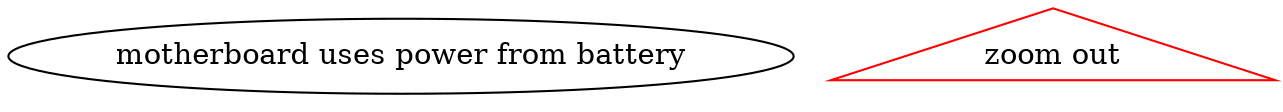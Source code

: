 strict digraph {
	graph [compound=true];
	node [label="\N"];
	motherboard_uses_power_from_battery	[label="motherboard uses power from battery"];
	"zoom out"	[color=red,
		href="single_layer_0_top.svg",
		shape=triangle];
}
